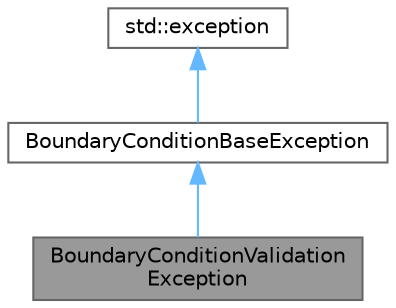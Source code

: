 digraph "BoundaryConditionValidationException"
{
 // LATEX_PDF_SIZE
  bgcolor="transparent";
  edge [fontname=Helvetica,fontsize=10,labelfontname=Helvetica,labelfontsize=10];
  node [fontname=Helvetica,fontsize=10,shape=box,height=0.2,width=0.4];
  Node1 [id="Node000001",label="BoundaryConditionValidation\lException",height=0.2,width=0.4,color="gray40", fillcolor="grey60", style="filled", fontcolor="black",tooltip="Exception thrown when array validation fails."];
  Node2 -> Node1 [id="edge1_Node000001_Node000002",dir="back",color="steelblue1",style="solid",tooltip=" "];
  Node2 [id="Node000002",label="BoundaryConditionBaseException",height=0.2,width=0.4,color="gray40", fillcolor="white", style="filled",URL="$class_boundary_condition_base_exception.html",tooltip="Base exception class for BC errors."];
  Node3 -> Node2 [id="edge2_Node000002_Node000003",dir="back",color="steelblue1",style="solid",tooltip=" "];
  Node3 [id="Node000003",label="std::exception",height=0.2,width=0.4,color="gray40", fillcolor="white", style="filled",tooltip=" "];
}

